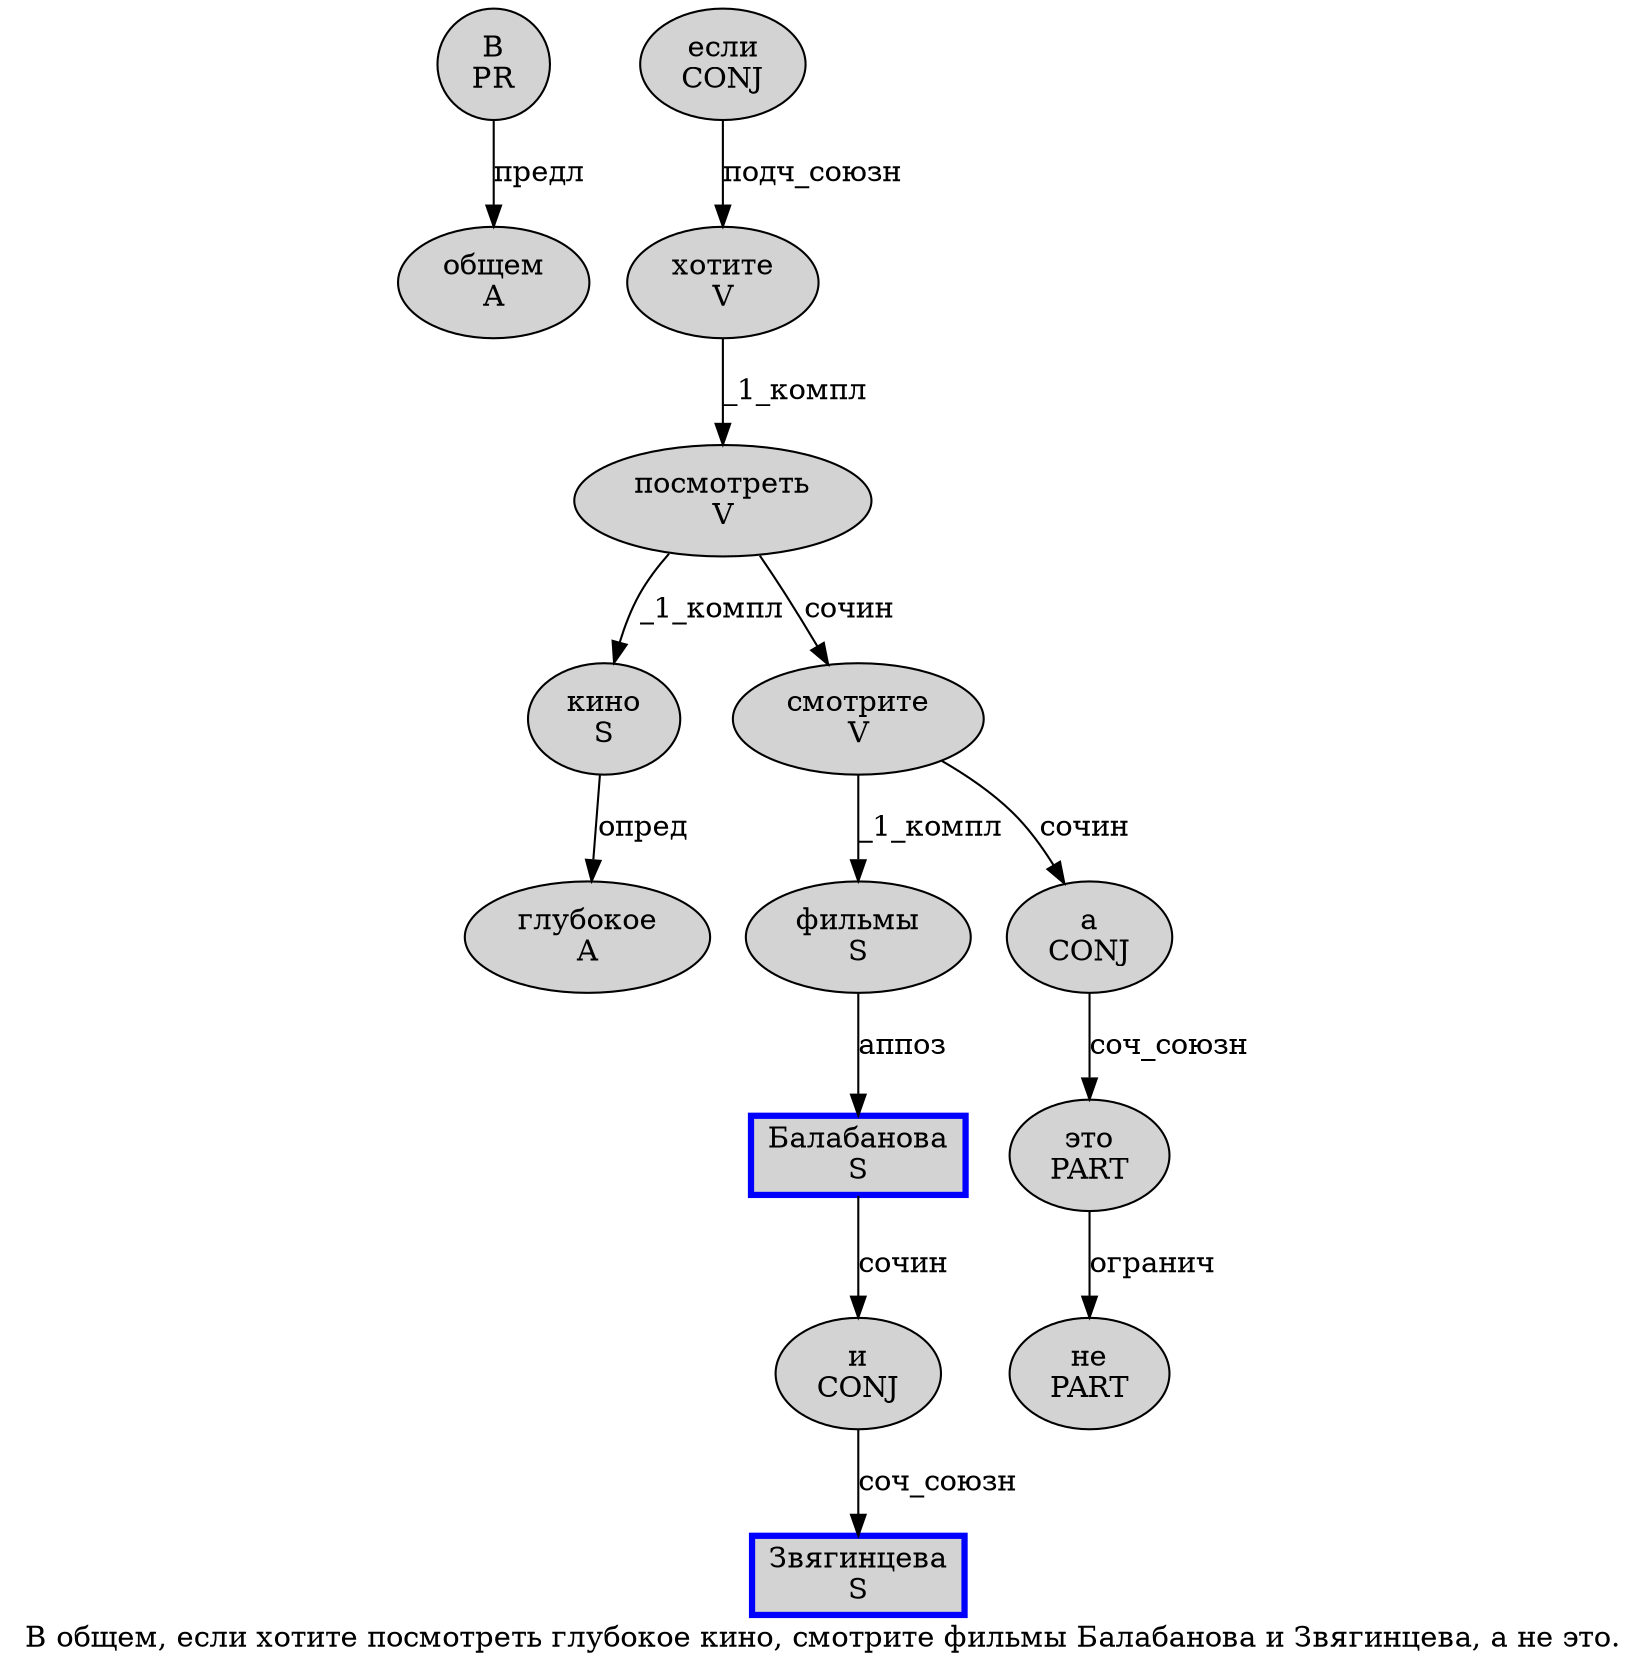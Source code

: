 digraph SENTENCE_2495 {
	graph [label="В общем, если хотите посмотреть глубокое кино, смотрите фильмы Балабанова и Звягинцева, а не это."]
	node [style=filled]
		0 [label="В
PR" color="" fillcolor=lightgray penwidth=1 shape=ellipse]
		1 [label="общем
A" color="" fillcolor=lightgray penwidth=1 shape=ellipse]
		3 [label="если
CONJ" color="" fillcolor=lightgray penwidth=1 shape=ellipse]
		4 [label="хотите
V" color="" fillcolor=lightgray penwidth=1 shape=ellipse]
		5 [label="посмотреть
V" color="" fillcolor=lightgray penwidth=1 shape=ellipse]
		6 [label="глубокое
A" color="" fillcolor=lightgray penwidth=1 shape=ellipse]
		7 [label="кино
S" color="" fillcolor=lightgray penwidth=1 shape=ellipse]
		9 [label="смотрите
V" color="" fillcolor=lightgray penwidth=1 shape=ellipse]
		10 [label="фильмы
S" color="" fillcolor=lightgray penwidth=1 shape=ellipse]
		11 [label="Балабанова
S" color=blue fillcolor=lightgray penwidth=3 shape=box]
		12 [label="и
CONJ" color="" fillcolor=lightgray penwidth=1 shape=ellipse]
		13 [label="Звягинцева
S" color=blue fillcolor=lightgray penwidth=3 shape=box]
		15 [label="а
CONJ" color="" fillcolor=lightgray penwidth=1 shape=ellipse]
		16 [label="не
PART" color="" fillcolor=lightgray penwidth=1 shape=ellipse]
		17 [label="это
PART" color="" fillcolor=lightgray penwidth=1 shape=ellipse]
			10 -> 11 [label="аппоз"]
			11 -> 12 [label="сочин"]
			12 -> 13 [label="соч_союзн"]
			15 -> 17 [label="соч_союзн"]
			5 -> 7 [label="_1_компл"]
			5 -> 9 [label="сочин"]
			7 -> 6 [label="опред"]
			4 -> 5 [label="_1_компл"]
			0 -> 1 [label="предл"]
			9 -> 10 [label="_1_компл"]
			9 -> 15 [label="сочин"]
			3 -> 4 [label="подч_союзн"]
			17 -> 16 [label="огранич"]
}